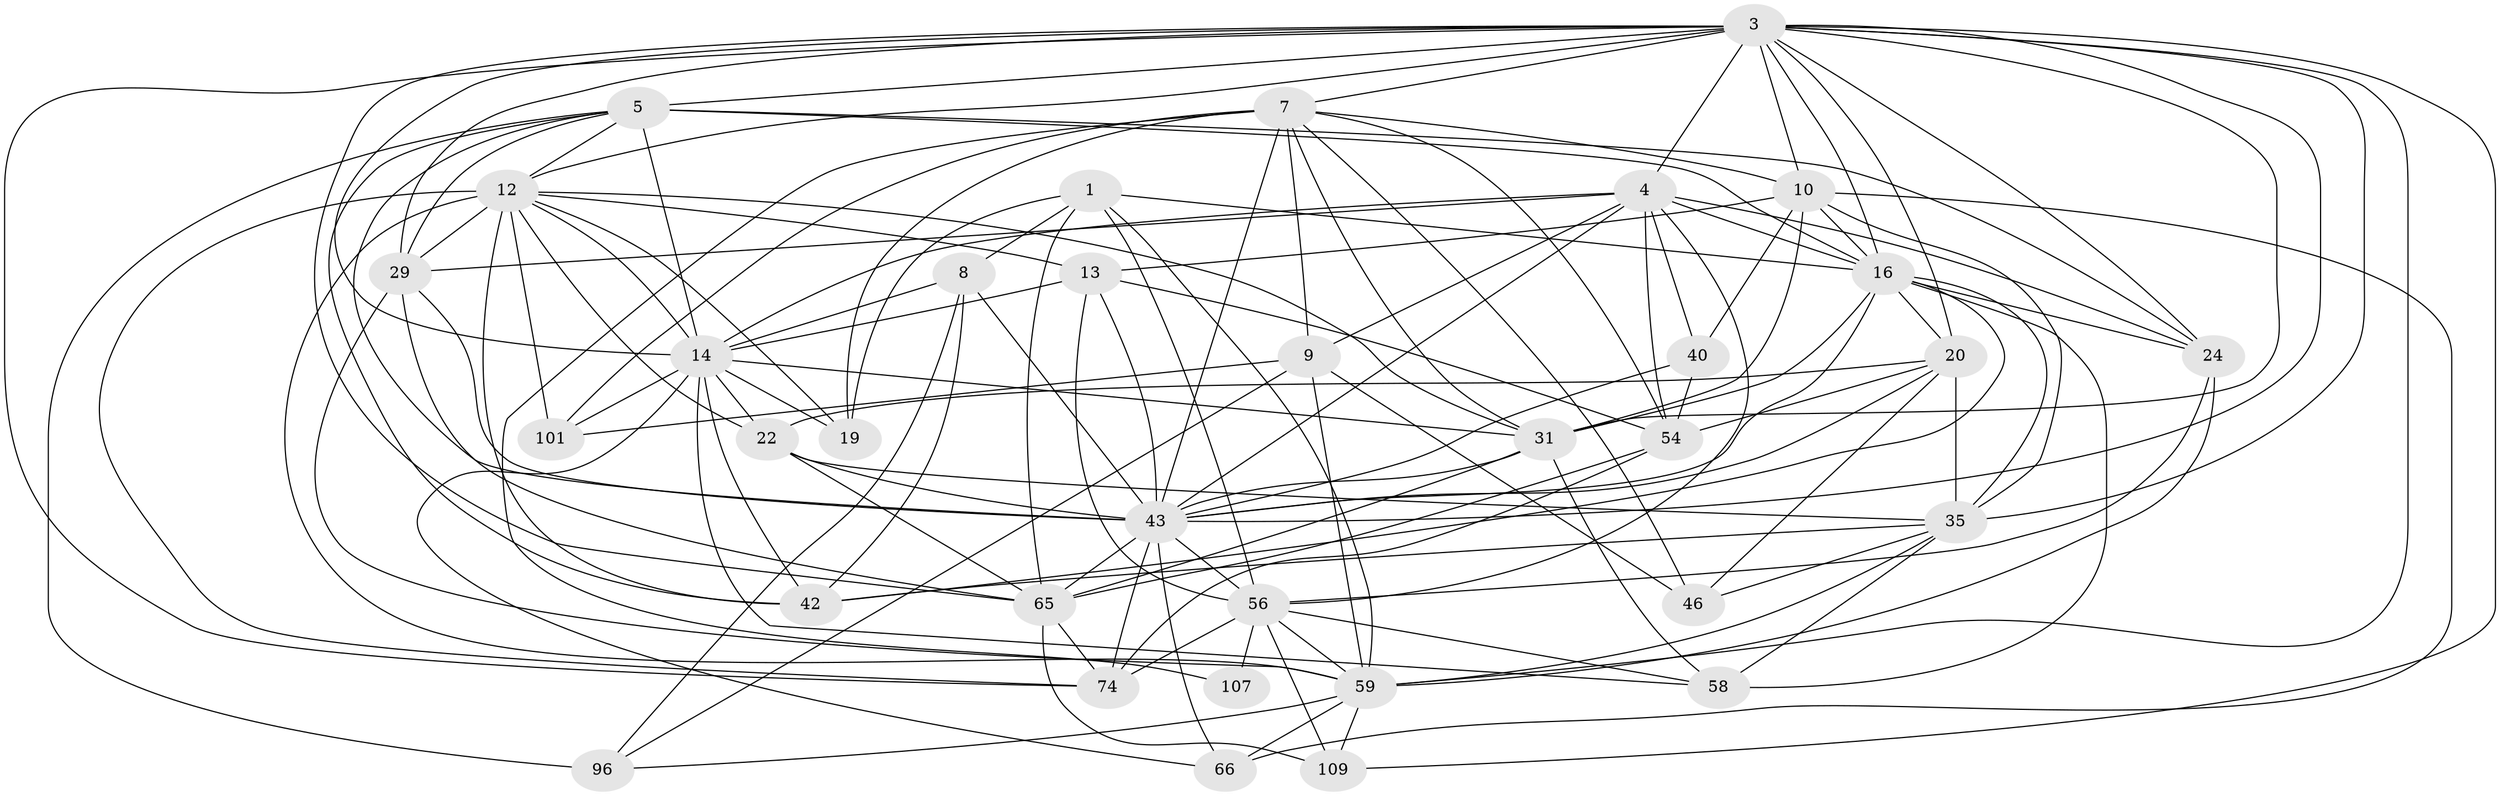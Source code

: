 // original degree distribution, {4: 1.0}
// Generated by graph-tools (version 1.1) at 2025/20/03/04/25 18:20:54]
// undirected, 34 vertices, 129 edges
graph export_dot {
graph [start="1"]
  node [color=gray90,style=filled];
  1 [super="+2"];
  3 [super="+89+77+15+30"];
  4 [super="+34+38"];
  5 [super="+47+48"];
  7 [super="+114+11+21"];
  8 [super="+18"];
  9 [super="+41"];
  10 [super="+17+32"];
  12 [super="+111+39+23"];
  13 [super="+92"];
  14 [super="+36+27+99"];
  16 [super="+26+37+28"];
  19;
  20 [super="+64+62"];
  22 [super="+72+75"];
  24 [super="+112"];
  29 [super="+45+79"];
  31 [super="+108+63"];
  35 [super="+102+81"];
  40 [super="+70"];
  42 [super="+83"];
  43 [super="+78+71+49+50"];
  46;
  54 [super="+60+105"];
  56 [super="+104+80+103"];
  58 [super="+113"];
  59 [super="+90+84+86"];
  65 [super="+85+68"];
  66;
  74 [super="+87"];
  96;
  101;
  107;
  109;
  1 -- 59;
  1 -- 8;
  1 -- 65;
  1 -- 19;
  1 -- 56;
  1 -- 16;
  3 -- 43 [weight=2];
  3 -- 14;
  3 -- 31;
  3 -- 74;
  3 -- 65;
  3 -- 4;
  3 -- 5 [weight=2];
  3 -- 10;
  3 -- 109;
  3 -- 29;
  3 -- 12 [weight=2];
  3 -- 20;
  3 -- 7;
  3 -- 24;
  3 -- 59;
  3 -- 16;
  3 -- 35;
  4 -- 56;
  4 -- 54;
  4 -- 24;
  4 -- 40;
  4 -- 29;
  4 -- 43;
  4 -- 14;
  4 -- 9;
  4 -- 16;
  5 -- 96;
  5 -- 24;
  5 -- 29;
  5 -- 43;
  5 -- 14;
  5 -- 42;
  5 -- 12;
  5 -- 16;
  7 -- 9;
  7 -- 54;
  7 -- 107 [weight=3];
  7 -- 101;
  7 -- 43;
  7 -- 31;
  7 -- 19;
  7 -- 10;
  7 -- 46;
  8 -- 42;
  8 -- 43 [weight=2];
  8 -- 96;
  8 -- 14;
  9 -- 101;
  9 -- 96;
  9 -- 46;
  9 -- 59;
  10 -- 66;
  10 -- 13;
  10 -- 31;
  10 -- 35;
  10 -- 40;
  10 -- 16;
  12 -- 29 [weight=2];
  12 -- 19;
  12 -- 13;
  12 -- 42;
  12 -- 31 [weight=2];
  12 -- 101;
  12 -- 74;
  12 -- 14 [weight=2];
  12 -- 22;
  12 -- 59;
  13 -- 14;
  13 -- 54;
  13 -- 43;
  13 -- 56;
  14 -- 19;
  14 -- 66;
  14 -- 101;
  14 -- 58;
  14 -- 31;
  14 -- 22;
  14 -- 42;
  16 -- 58;
  16 -- 35;
  16 -- 42;
  16 -- 24;
  16 -- 31;
  16 -- 20;
  16 -- 43;
  20 -- 35;
  20 -- 46;
  20 -- 54;
  20 -- 43;
  20 -- 22 [weight=2];
  22 -- 65 [weight=2];
  22 -- 43;
  22 -- 35;
  24 -- 56;
  24 -- 59;
  29 -- 43 [weight=2];
  29 -- 59 [weight=2];
  29 -- 65;
  31 -- 58;
  31 -- 43;
  31 -- 65;
  35 -- 58 [weight=2];
  35 -- 42;
  35 -- 59;
  35 -- 46;
  40 -- 54 [weight=2];
  40 -- 43 [weight=2];
  43 -- 65;
  43 -- 66;
  43 -- 74;
  43 -- 56;
  54 -- 65;
  54 -- 74;
  56 -- 74;
  56 -- 59;
  56 -- 107;
  56 -- 58;
  56 -- 109;
  59 -- 96;
  59 -- 66;
  59 -- 109;
  65 -- 109;
  65 -- 74;
}
